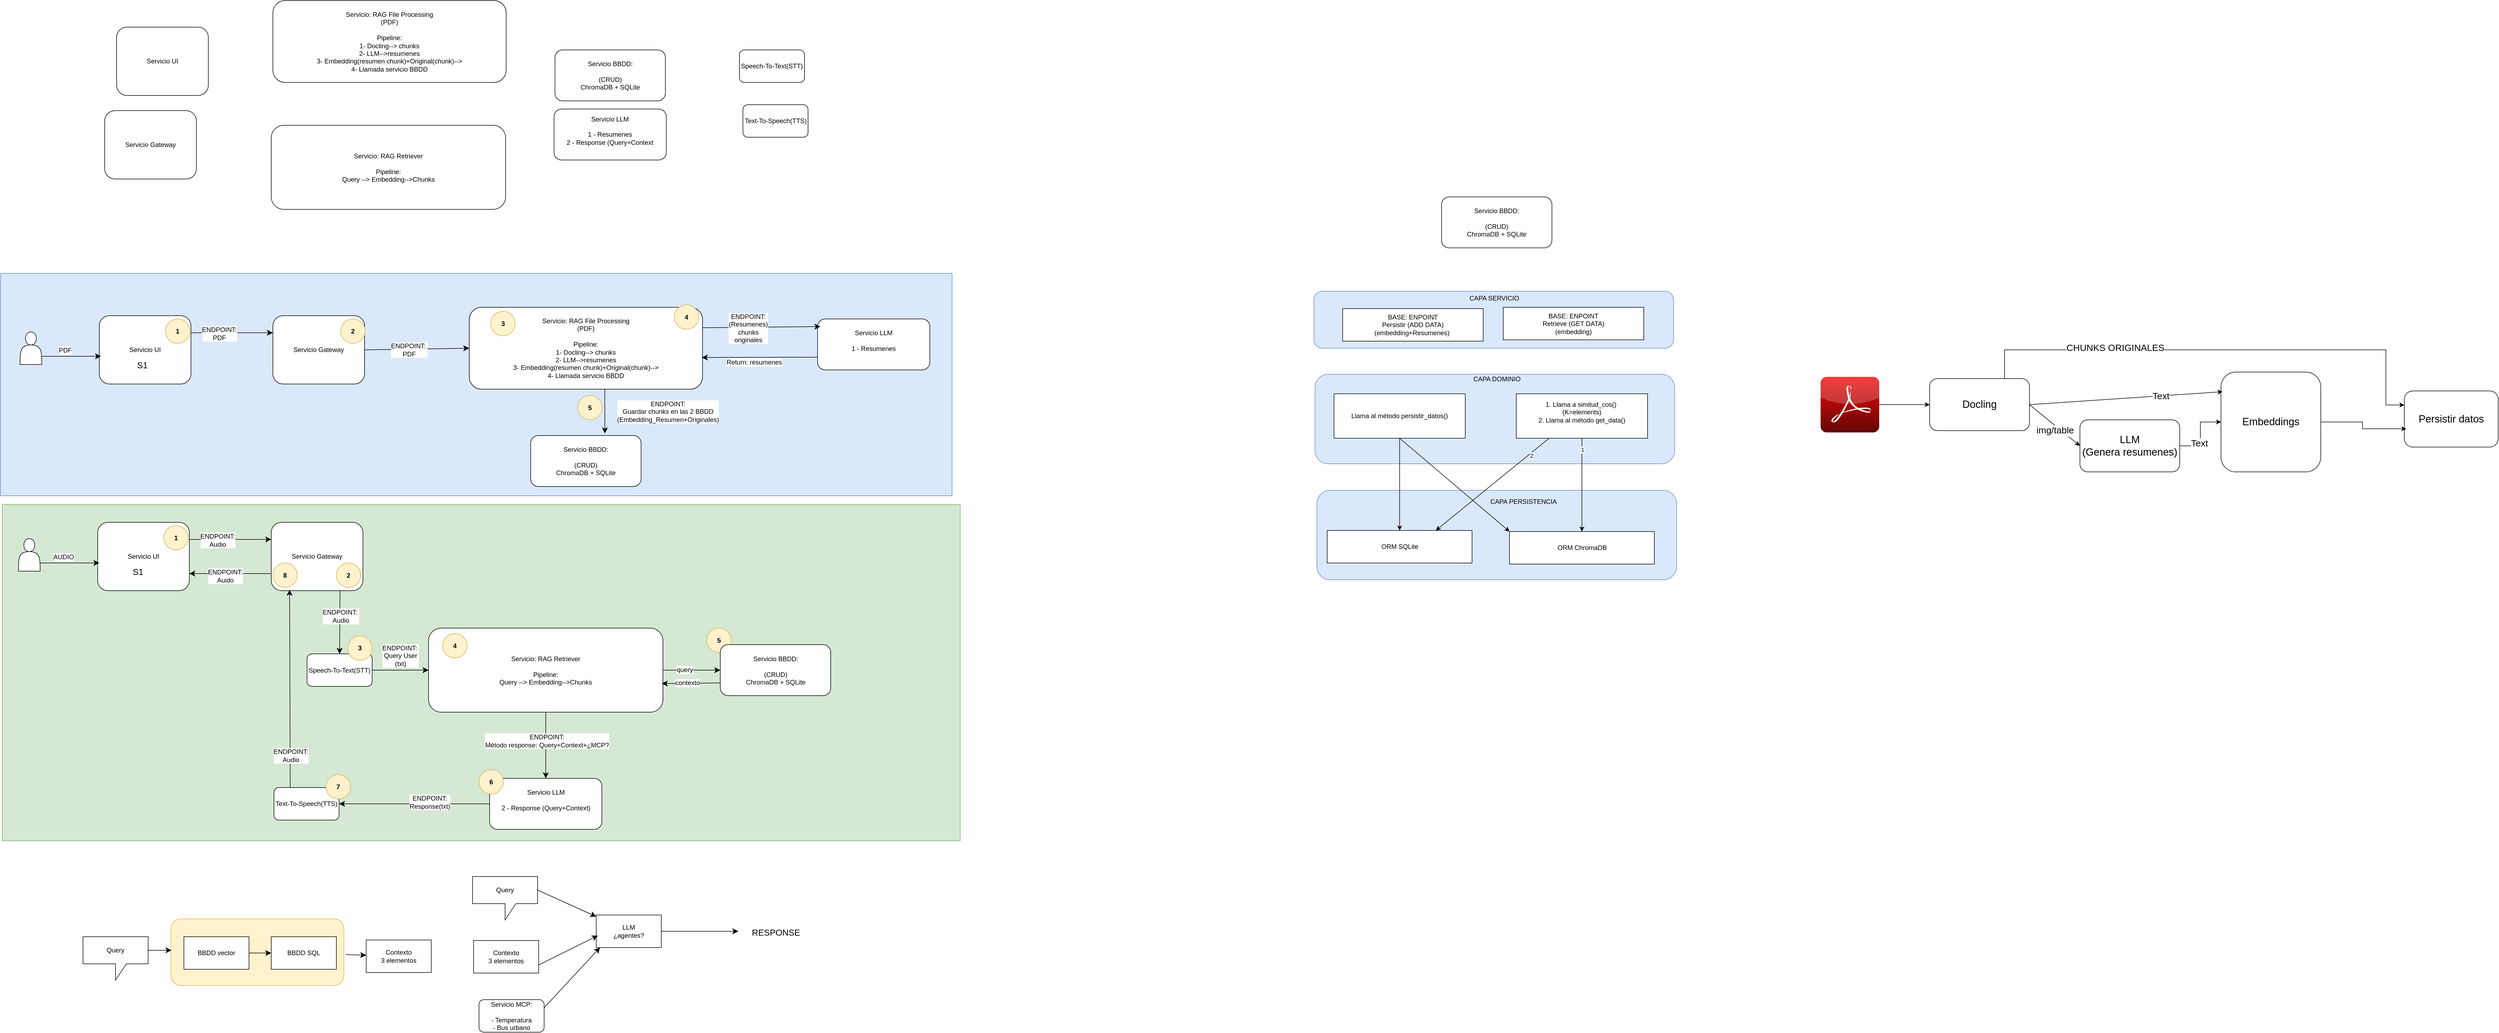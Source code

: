 <mxfile version="27.0.9">
  <diagram id="6TAiVtX3wmoiDkOb27XU" name="VOICE-RAG">
    <mxGraphModel dx="2478" dy="1811" grid="0" gridSize="10" guides="1" tooltips="1" connect="1" arrows="1" fold="1" page="0" pageScale="1" pageWidth="1169" pageHeight="827" math="0" shadow="0">
      <root>
        <mxCell id="0" />
        <mxCell id="1" parent="0" />
        <mxCell id="UU1U56LPJ-xcwm4XLIvG-14" value="" style="rounded=1;whiteSpace=wrap;html=1;fillColor=#dae8fc;strokeColor=#6c8ebf;" vertex="1" parent="1">
          <mxGeometry x="1941.5" y="119" width="663" height="165" as="geometry" />
        </mxCell>
        <mxCell id="UU1U56LPJ-xcwm4XLIvG-13" value="" style="rounded=1;whiteSpace=wrap;html=1;fillColor=#dae8fc;strokeColor=#6c8ebf;" vertex="1" parent="1">
          <mxGeometry x="1938" y="-95" width="663" height="165" as="geometry" />
        </mxCell>
        <mxCell id="UU1U56LPJ-xcwm4XLIvG-10" value="" style="rounded=1;whiteSpace=wrap;html=1;fillColor=#dae8fc;strokeColor=#6c8ebf;" vertex="1" parent="1">
          <mxGeometry x="1936" y="-248" width="663" height="105" as="geometry" />
        </mxCell>
        <mxCell id="UU1U56LPJ-xcwm4XLIvG-3" value="" style="rounded=0;whiteSpace=wrap;html=1;fillColor=#d5e8d4;strokeColor=#82b366;" vertex="1" parent="1">
          <mxGeometry x="-482" y="145" width="1766" height="620" as="geometry" />
        </mxCell>
        <mxCell id="UU1U56LPJ-xcwm4XLIvG-2" value="" style="rounded=0;whiteSpace=wrap;html=1;fillColor=#dae8fc;strokeColor=#6c8ebf;" vertex="1" parent="1">
          <mxGeometry x="-485" y="-281" width="1754" height="410" as="geometry" />
        </mxCell>
        <mxCell id="l8roIDjwj8IK9JrW9ge2-35" value="" style="rounded=1;whiteSpace=wrap;html=1;fillColor=#fff2cc;strokeColor=#d6b656;" parent="1" vertex="1">
          <mxGeometry x="-171" y="909" width="319" height="123" as="geometry" />
        </mxCell>
        <mxCell id="f8DOyf4mHyi-UcWIC6mE-85" style="edgeStyle=none;curved=1;rounded=0;orthogonalLoop=1;jettySize=auto;html=1;exitX=0.581;exitY=1.003;exitDx=0;exitDy=0;fontSize=12;startSize=8;endSize=8;exitPerimeter=0;" parent="1" source="l8roIDjwj8IK9JrW9ge2-1" edge="1">
          <mxGeometry relative="1" as="geometry">
            <mxPoint x="629" y="14" as="targetPoint" />
          </mxGeometry>
        </mxCell>
        <mxCell id="f8DOyf4mHyi-UcWIC6mE-86" value="ENDPOINT:&lt;br&gt;&lt;div&gt;Guardar chunks en las 2 BBDD&lt;/div&gt;&lt;div&gt;(Embedding_Resumen+Originales)&lt;/div&gt;" style="edgeLabel;html=1;align=center;verticalAlign=middle;resizable=0;points=[];fontSize=12;" parent="f8DOyf4mHyi-UcWIC6mE-85" vertex="1" connectable="0">
          <mxGeometry x="-0.276" y="2" relative="1" as="geometry">
            <mxPoint x="114" y="11" as="offset" />
          </mxGeometry>
        </mxCell>
        <mxCell id="l8roIDjwj8IK9JrW9ge2-1" value="Servicio: RAG File Processing&lt;br&gt;(PDF)&lt;br&gt;&lt;br&gt;Pipeline:&lt;br&gt;1- Docling--&amp;gt; chunks&lt;br&gt;2- LLM--&amp;gt;resumenes&lt;br&gt;3- Embedding(resumen chunk)+Original(chunk)--&amp;gt;&lt;br&gt;4- Llamada servicio BBDD" style="rounded=1;whiteSpace=wrap;html=1;" parent="1" vertex="1">
          <mxGeometry x="379" y="-218.5" width="430" height="151" as="geometry" />
        </mxCell>
        <mxCell id="f8DOyf4mHyi-UcWIC6mE-16" style="edgeStyle=none;curved=1;rounded=0;orthogonalLoop=1;jettySize=auto;html=1;exitX=1;exitY=0.5;exitDx=0;exitDy=0;entryX=0;entryY=0.5;entryDx=0;entryDy=0;fontSize=12;startSize=8;endSize=8;" parent="1" source="l8roIDjwj8IK9JrW9ge2-2" target="f8DOyf4mHyi-UcWIC6mE-47" edge="1">
          <mxGeometry relative="1" as="geometry" />
        </mxCell>
        <mxCell id="f8DOyf4mHyi-UcWIC6mE-52" value="query" style="edgeLabel;html=1;align=center;verticalAlign=middle;resizable=0;points=[];fontSize=12;" parent="f8DOyf4mHyi-UcWIC6mE-16" vertex="1" connectable="0">
          <mxGeometry x="-0.241" y="1" relative="1" as="geometry">
            <mxPoint as="offset" />
          </mxGeometry>
        </mxCell>
        <mxCell id="f8DOyf4mHyi-UcWIC6mE-27" style="edgeStyle=none;curved=1;rounded=0;orthogonalLoop=1;jettySize=auto;html=1;exitX=0.5;exitY=1;exitDx=0;exitDy=0;fontSize=12;startSize=8;endSize=8;" parent="1" source="l8roIDjwj8IK9JrW9ge2-2" target="f8DOyf4mHyi-UcWIC6mE-22" edge="1">
          <mxGeometry relative="1" as="geometry" />
        </mxCell>
        <mxCell id="f8DOyf4mHyi-UcWIC6mE-28" value="ENDPOINT:&lt;br&gt;Método response: Query+Context+¿MCP?" style="edgeLabel;html=1;align=center;verticalAlign=middle;resizable=0;points=[];fontSize=12;" parent="f8DOyf4mHyi-UcWIC6mE-27" vertex="1" connectable="0">
          <mxGeometry x="-0.414" y="2" relative="1" as="geometry">
            <mxPoint y="17" as="offset" />
          </mxGeometry>
        </mxCell>
        <mxCell id="l8roIDjwj8IK9JrW9ge2-2" value="Servicio: RAG Retriever&lt;br&gt;&lt;br&gt;Pipeline:&lt;br&gt;Query --&amp;gt; Embedding--&amp;gt;Chunks" style="rounded=1;whiteSpace=wrap;html=1;" parent="1" vertex="1">
          <mxGeometry x="304" y="373" width="432" height="155" as="geometry" />
        </mxCell>
        <mxCell id="l8roIDjwj8IK9JrW9ge2-9" value="Servicio BBDD:&lt;br&gt;&lt;br&gt;(CRUD)&lt;br&gt;ChromaDB + SQLite" style="rounded=1;whiteSpace=wrap;html=1;" parent="1" vertex="1">
          <mxGeometry x="492.25" y="18" width="203.5" height="94" as="geometry" />
        </mxCell>
        <mxCell id="l8roIDjwj8IK9JrW9ge2-26" style="edgeStyle=none;curved=1;rounded=0;orthogonalLoop=1;jettySize=auto;html=1;exitX=1;exitY=0.5;exitDx=0;exitDy=0;fontSize=12;startSize=8;endSize=8;" parent="1" source="l8roIDjwj8IK9JrW9ge2-19" edge="1">
          <mxGeometry relative="1" as="geometry">
            <mxPoint x="875" y="932" as="targetPoint" />
          </mxGeometry>
        </mxCell>
        <mxCell id="l8roIDjwj8IK9JrW9ge2-19" value="LLM&lt;br&gt;¿agentes?" style="rounded=0;whiteSpace=wrap;html=1;" parent="1" vertex="1">
          <mxGeometry x="613" y="902" width="120" height="60" as="geometry" />
        </mxCell>
        <mxCell id="l8roIDjwj8IK9JrW9ge2-22" style="edgeStyle=none;curved=1;rounded=0;orthogonalLoop=1;jettySize=auto;html=1;exitX=0;exitY=0;exitDx=120;exitDy=25;exitPerimeter=0;fontSize=12;startSize=8;endSize=8;" parent="1" source="l8roIDjwj8IK9JrW9ge2-20" target="l8roIDjwj8IK9JrW9ge2-19" edge="1">
          <mxGeometry relative="1" as="geometry" />
        </mxCell>
        <mxCell id="l8roIDjwj8IK9JrW9ge2-20" value="Query" style="shape=callout;whiteSpace=wrap;html=1;perimeter=calloutPerimeter;" parent="1" vertex="1">
          <mxGeometry x="385" y="831" width="120" height="80" as="geometry" />
        </mxCell>
        <mxCell id="l8roIDjwj8IK9JrW9ge2-21" value="Contexto&lt;br&gt;3 elementos" style="rounded=0;whiteSpace=wrap;html=1;" parent="1" vertex="1">
          <mxGeometry x="387" y="949" width="120" height="60" as="geometry" />
        </mxCell>
        <mxCell id="l8roIDjwj8IK9JrW9ge2-23" style="edgeStyle=none;curved=1;rounded=0;orthogonalLoop=1;jettySize=auto;html=1;exitX=1;exitY=0.75;exitDx=0;exitDy=0;entryX=0.025;entryY=0.633;entryDx=0;entryDy=0;entryPerimeter=0;fontSize=12;startSize=8;endSize=8;" parent="1" source="l8roIDjwj8IK9JrW9ge2-21" target="l8roIDjwj8IK9JrW9ge2-19" edge="1">
          <mxGeometry relative="1" as="geometry" />
        </mxCell>
        <mxCell id="l8roIDjwj8IK9JrW9ge2-24" value="&lt;div&gt;Servicio MCP:&lt;/div&gt;&lt;div&gt;&lt;br&gt;&lt;/div&gt;&lt;div&gt;- Temperatura&lt;/div&gt;&lt;div&gt;- Bus urbano&lt;/div&gt;" style="rounded=1;whiteSpace=wrap;html=1;" parent="1" vertex="1">
          <mxGeometry x="397" y="1058" width="120" height="60" as="geometry" />
        </mxCell>
        <mxCell id="l8roIDjwj8IK9JrW9ge2-25" style="edgeStyle=none;curved=1;rounded=0;orthogonalLoop=1;jettySize=auto;html=1;exitX=1;exitY=0.25;exitDx=0;exitDy=0;entryX=0.058;entryY=1;entryDx=0;entryDy=0;entryPerimeter=0;fontSize=12;startSize=8;endSize=8;" parent="1" source="l8roIDjwj8IK9JrW9ge2-24" target="l8roIDjwj8IK9JrW9ge2-19" edge="1">
          <mxGeometry relative="1" as="geometry" />
        </mxCell>
        <mxCell id="l8roIDjwj8IK9JrW9ge2-27" value="RESPONSE" style="text;html=1;align=center;verticalAlign=middle;resizable=0;points=[];autosize=1;strokeColor=none;fillColor=none;fontSize=16;" parent="1" vertex="1">
          <mxGeometry x="890" y="918" width="107" height="31" as="geometry" />
        </mxCell>
        <mxCell id="l8roIDjwj8IK9JrW9ge2-32" style="edgeStyle=none;curved=1;rounded=0;orthogonalLoop=1;jettySize=auto;html=1;exitX=0;exitY=0;exitDx=120;exitDy=25;exitPerimeter=0;fontSize=12;startSize=8;endSize=8;" parent="1" source="l8roIDjwj8IK9JrW9ge2-28" edge="1">
          <mxGeometry relative="1" as="geometry">
            <mxPoint x="-170" y="967" as="targetPoint" />
          </mxGeometry>
        </mxCell>
        <mxCell id="l8roIDjwj8IK9JrW9ge2-28" value="Query" style="shape=callout;whiteSpace=wrap;html=1;perimeter=calloutPerimeter;" parent="1" vertex="1">
          <mxGeometry x="-333" y="942" width="120" height="80" as="geometry" />
        </mxCell>
        <mxCell id="l8roIDjwj8IK9JrW9ge2-29" value="Contexto&lt;br&gt;3 elementos" style="rounded=0;whiteSpace=wrap;html=1;" parent="1" vertex="1">
          <mxGeometry x="189" y="948" width="120" height="60" as="geometry" />
        </mxCell>
        <mxCell id="l8roIDjwj8IK9JrW9ge2-33" style="edgeStyle=none;curved=1;rounded=0;orthogonalLoop=1;jettySize=auto;html=1;exitX=1;exitY=0.5;exitDx=0;exitDy=0;entryX=0;entryY=0.5;entryDx=0;entryDy=0;fontSize=12;startSize=8;endSize=8;" parent="1" source="l8roIDjwj8IK9JrW9ge2-30" target="l8roIDjwj8IK9JrW9ge2-31" edge="1">
          <mxGeometry relative="1" as="geometry" />
        </mxCell>
        <mxCell id="l8roIDjwj8IK9JrW9ge2-30" value="BBDD vector" style="rounded=0;whiteSpace=wrap;html=1;" parent="1" vertex="1">
          <mxGeometry x="-147" y="942" width="120" height="60" as="geometry" />
        </mxCell>
        <mxCell id="l8roIDjwj8IK9JrW9ge2-34" style="edgeStyle=none;curved=1;rounded=0;orthogonalLoop=1;jettySize=auto;html=1;fontSize=12;startSize=8;endSize=8;" parent="1" target="l8roIDjwj8IK9JrW9ge2-29" edge="1">
          <mxGeometry relative="1" as="geometry">
            <mxPoint x="151" y="975" as="sourcePoint" />
          </mxGeometry>
        </mxCell>
        <mxCell id="l8roIDjwj8IK9JrW9ge2-31" value="BBDD SQL" style="rounded=0;whiteSpace=wrap;html=1;" parent="1" vertex="1">
          <mxGeometry x="14" y="942" width="120" height="60" as="geometry" />
        </mxCell>
        <mxCell id="f8DOyf4mHyi-UcWIC6mE-11" style="edgeStyle=none;curved=1;rounded=0;orthogonalLoop=1;jettySize=auto;html=1;exitX=1;exitY=0.25;exitDx=0;exitDy=0;entryX=0;entryY=0.25;entryDx=0;entryDy=0;fontSize=12;startSize=8;endSize=8;" parent="1" source="f8DOyf4mHyi-UcWIC6mE-9" target="f8DOyf4mHyi-UcWIC6mE-10" edge="1">
          <mxGeometry relative="1" as="geometry" />
        </mxCell>
        <mxCell id="f8DOyf4mHyi-UcWIC6mE-40" value="ENDPOINT:&lt;br&gt;Audio" style="edgeLabel;html=1;align=center;verticalAlign=middle;resizable=0;points=[];fontSize=12;" parent="f8DOyf4mHyi-UcWIC6mE-11" vertex="1" connectable="0">
          <mxGeometry x="-0.312" y="-1" relative="1" as="geometry">
            <mxPoint as="offset" />
          </mxGeometry>
        </mxCell>
        <mxCell id="f8DOyf4mHyi-UcWIC6mE-9" value="Servicio UI" style="rounded=1;whiteSpace=wrap;html=1;" parent="1" vertex="1">
          <mxGeometry x="-306" y="178" width="169" height="126" as="geometry" />
        </mxCell>
        <mxCell id="f8DOyf4mHyi-UcWIC6mE-13" style="edgeStyle=none;curved=1;rounded=0;orthogonalLoop=1;jettySize=auto;html=1;exitX=1;exitY=0.5;exitDx=0;exitDy=0;fontSize=12;startSize=8;endSize=8;" parent="1" source="f8DOyf4mHyi-UcWIC6mE-21" target="l8roIDjwj8IK9JrW9ge2-2" edge="1">
          <mxGeometry relative="1" as="geometry" />
        </mxCell>
        <mxCell id="f8DOyf4mHyi-UcWIC6mE-19" value="&lt;div&gt;ENDPOINT:&amp;nbsp;&lt;/div&gt;&lt;div&gt;Query User&lt;br&gt;(txt)&lt;/div&gt;" style="edgeLabel;html=1;align=center;verticalAlign=middle;resizable=0;points=[];fontSize=12;" parent="f8DOyf4mHyi-UcWIC6mE-13" vertex="1" connectable="0">
          <mxGeometry x="-0.411" y="-2" relative="1" as="geometry">
            <mxPoint x="21" y="-29" as="offset" />
          </mxGeometry>
        </mxCell>
        <mxCell id="f8DOyf4mHyi-UcWIC6mE-25" style="edgeStyle=none;curved=1;rounded=0;orthogonalLoop=1;jettySize=auto;html=1;exitX=0.75;exitY=1;exitDx=0;exitDy=0;entryX=0.5;entryY=0;entryDx=0;entryDy=0;fontSize=12;startSize=8;endSize=8;" parent="1" source="f8DOyf4mHyi-UcWIC6mE-10" target="f8DOyf4mHyi-UcWIC6mE-21" edge="1">
          <mxGeometry relative="1" as="geometry" />
        </mxCell>
        <mxCell id="f8DOyf4mHyi-UcWIC6mE-26" value="&lt;div&gt;ENDPOINT:&amp;nbsp;&lt;/div&gt;&lt;div&gt;Audio&lt;/div&gt;" style="edgeLabel;html=1;align=center;verticalAlign=middle;resizable=0;points=[];fontSize=12;" parent="f8DOyf4mHyi-UcWIC6mE-25" vertex="1" connectable="0">
          <mxGeometry x="-0.431" y="1" relative="1" as="geometry">
            <mxPoint y="14" as="offset" />
          </mxGeometry>
        </mxCell>
        <mxCell id="f8DOyf4mHyi-UcWIC6mE-41" style="edgeStyle=none;curved=1;rounded=0;orthogonalLoop=1;jettySize=auto;html=1;exitX=0;exitY=0.75;exitDx=0;exitDy=0;entryX=1;entryY=0.75;entryDx=0;entryDy=0;fontSize=12;startSize=8;endSize=8;" parent="1" source="f8DOyf4mHyi-UcWIC6mE-10" target="f8DOyf4mHyi-UcWIC6mE-9" edge="1">
          <mxGeometry relative="1" as="geometry" />
        </mxCell>
        <mxCell id="f8DOyf4mHyi-UcWIC6mE-42" value="ENDPOINT:&lt;br&gt;Auido" style="edgeLabel;html=1;align=center;verticalAlign=middle;resizable=0;points=[];fontSize=12;" parent="f8DOyf4mHyi-UcWIC6mE-41" vertex="1" connectable="0">
          <mxGeometry x="0.125" y="4" relative="1" as="geometry">
            <mxPoint as="offset" />
          </mxGeometry>
        </mxCell>
        <mxCell id="f8DOyf4mHyi-UcWIC6mE-10" value="Servicio Gateway" style="rounded=1;whiteSpace=wrap;html=1;" parent="1" vertex="1">
          <mxGeometry x="14" y="178" width="169" height="126" as="geometry" />
        </mxCell>
        <mxCell id="f8DOyf4mHyi-UcWIC6mE-12" style="edgeStyle=none;curved=1;rounded=0;orthogonalLoop=1;jettySize=auto;html=1;exitX=1;exitY=0.5;exitDx=0;exitDy=0;entryX=0;entryY=0.5;entryDx=0;entryDy=0;fontSize=12;startSize=8;endSize=8;" parent="1" source="f8DOyf4mHyi-UcWIC6mE-61" target="l8roIDjwj8IK9JrW9ge2-1" edge="1">
          <mxGeometry relative="1" as="geometry" />
        </mxCell>
        <mxCell id="f8DOyf4mHyi-UcWIC6mE-18" value="&lt;div&gt;ENDPOINT:&amp;nbsp;&lt;/div&gt;&lt;div&gt;PDF&lt;/div&gt;" style="edgeLabel;html=1;align=center;verticalAlign=middle;resizable=0;points=[];fontSize=12;" parent="f8DOyf4mHyi-UcWIC6mE-12" vertex="1" connectable="0">
          <mxGeometry x="-0.15" y="-1" relative="1" as="geometry">
            <mxPoint as="offset" />
          </mxGeometry>
        </mxCell>
        <mxCell id="f8DOyf4mHyi-UcWIC6mE-20" value="Text-To-Speech(TTS)" style="rounded=1;whiteSpace=wrap;html=1;" parent="1" vertex="1">
          <mxGeometry x="19" y="667" width="120" height="60" as="geometry" />
        </mxCell>
        <mxCell id="f8DOyf4mHyi-UcWIC6mE-21" value="Speech-To-Text(STT)" style="rounded=1;whiteSpace=wrap;html=1;" parent="1" vertex="1">
          <mxGeometry x="80" y="420.5" width="120" height="60" as="geometry" />
        </mxCell>
        <mxCell id="f8DOyf4mHyi-UcWIC6mE-29" style="edgeStyle=none;curved=1;rounded=0;orthogonalLoop=1;jettySize=auto;html=1;exitX=0;exitY=0.5;exitDx=0;exitDy=0;entryX=1;entryY=0.5;entryDx=0;entryDy=0;fontSize=12;startSize=8;endSize=8;" parent="1" source="f8DOyf4mHyi-UcWIC6mE-22" target="f8DOyf4mHyi-UcWIC6mE-20" edge="1">
          <mxGeometry relative="1" as="geometry" />
        </mxCell>
        <mxCell id="f8DOyf4mHyi-UcWIC6mE-30" value="ENDPOINT:&lt;br&gt;Response(txt)" style="edgeLabel;html=1;align=center;verticalAlign=middle;resizable=0;points=[];fontSize=12;" parent="f8DOyf4mHyi-UcWIC6mE-29" vertex="1" connectable="0">
          <mxGeometry x="-0.201" y="-3" relative="1" as="geometry">
            <mxPoint as="offset" />
          </mxGeometry>
        </mxCell>
        <mxCell id="f8DOyf4mHyi-UcWIC6mE-22" value="Servicio LLM&lt;br&gt;&lt;br&gt;&lt;div&gt;2 - Response (Query+Context)&lt;/div&gt;&lt;div&gt;&lt;br&gt;&lt;/div&gt;" style="rounded=1;whiteSpace=wrap;html=1;" parent="1" vertex="1">
          <mxGeometry x="416.5" y="650" width="207" height="94" as="geometry" />
        </mxCell>
        <mxCell id="f8DOyf4mHyi-UcWIC6mE-31" style="edgeStyle=none;curved=1;rounded=0;orthogonalLoop=1;jettySize=auto;html=1;exitX=0.25;exitY=0;exitDx=0;exitDy=0;entryX=0.2;entryY=0.986;entryDx=0;entryDy=0;entryPerimeter=0;fontSize=12;startSize=8;endSize=8;" parent="1" source="f8DOyf4mHyi-UcWIC6mE-20" target="f8DOyf4mHyi-UcWIC6mE-10" edge="1">
          <mxGeometry relative="1" as="geometry" />
        </mxCell>
        <mxCell id="f8DOyf4mHyi-UcWIC6mE-32" value="ENDPOINT:&lt;br&gt;Audio" style="edgeLabel;html=1;align=center;verticalAlign=middle;resizable=0;points=[];fontSize=12;" parent="f8DOyf4mHyi-UcWIC6mE-31" vertex="1" connectable="0">
          <mxGeometry x="-0.677" y="-1" relative="1" as="geometry">
            <mxPoint as="offset" />
          </mxGeometry>
        </mxCell>
        <mxCell id="f8DOyf4mHyi-UcWIC6mE-33" value="1" style="ellipse;whiteSpace=wrap;html=1;aspect=fixed;fillColor=#fff2cc;strokeColor=#d6b656;fontStyle=1" parent="1" vertex="1">
          <mxGeometry x="-184" y="184" width="45" height="45" as="geometry" />
        </mxCell>
        <mxCell id="f8DOyf4mHyi-UcWIC6mE-34" value="2" style="ellipse;whiteSpace=wrap;html=1;aspect=fixed;fillColor=#fff2cc;strokeColor=#d6b656;fontStyle=1" parent="1" vertex="1">
          <mxGeometry x="134" y="253" width="45" height="45" as="geometry" />
        </mxCell>
        <mxCell id="f8DOyf4mHyi-UcWIC6mE-35" value="3" style="ellipse;whiteSpace=wrap;html=1;aspect=fixed;fillColor=#fff2cc;strokeColor=#d6b656;fontStyle=1" parent="1" vertex="1">
          <mxGeometry x="155" y="387.5" width="45" height="45" as="geometry" />
        </mxCell>
        <mxCell id="f8DOyf4mHyi-UcWIC6mE-36" value="4" style="ellipse;whiteSpace=wrap;html=1;aspect=fixed;fillColor=#fff2cc;strokeColor=#d6b656;fontStyle=1" parent="1" vertex="1">
          <mxGeometry x="330" y="383" width="45" height="45" as="geometry" />
        </mxCell>
        <mxCell id="f8DOyf4mHyi-UcWIC6mE-37" value="5" style="ellipse;whiteSpace=wrap;html=1;aspect=fixed;fillColor=#fff2cc;strokeColor=#d6b656;fontStyle=1" parent="1" vertex="1">
          <mxGeometry x="817" y="373" width="45" height="45" as="geometry" />
        </mxCell>
        <mxCell id="f8DOyf4mHyi-UcWIC6mE-38" value="6" style="ellipse;whiteSpace=wrap;html=1;aspect=fixed;fillColor=#fff2cc;strokeColor=#d6b656;fontStyle=1" parent="1" vertex="1">
          <mxGeometry x="397" y="634" width="45" height="45" as="geometry" />
        </mxCell>
        <mxCell id="f8DOyf4mHyi-UcWIC6mE-39" value="7" style="ellipse;whiteSpace=wrap;html=1;aspect=fixed;fillColor=#fff2cc;strokeColor=#d6b656;fontStyle=1" parent="1" vertex="1">
          <mxGeometry x="115" y="643" width="45" height="45" as="geometry" />
        </mxCell>
        <mxCell id="f8DOyf4mHyi-UcWIC6mE-43" value="" style="shape=actor;whiteSpace=wrap;html=1;" parent="1" vertex="1">
          <mxGeometry x="-452" y="208" width="40" height="60" as="geometry" />
        </mxCell>
        <mxCell id="f8DOyf4mHyi-UcWIC6mE-44" style="edgeStyle=none;curved=1;rounded=0;orthogonalLoop=1;jettySize=auto;html=1;exitX=1;exitY=0.75;exitDx=0;exitDy=0;entryX=0.019;entryY=0.594;entryDx=0;entryDy=0;entryPerimeter=0;fontSize=12;startSize=8;endSize=8;" parent="1" source="f8DOyf4mHyi-UcWIC6mE-43" target="f8DOyf4mHyi-UcWIC6mE-9" edge="1">
          <mxGeometry relative="1" as="geometry" />
        </mxCell>
        <mxCell id="f8DOyf4mHyi-UcWIC6mE-45" value="AUDIO" style="edgeLabel;html=1;align=center;verticalAlign=middle;resizable=0;points=[];fontSize=12;" parent="f8DOyf4mHyi-UcWIC6mE-44" vertex="1" connectable="0">
          <mxGeometry x="-0.484" y="-2" relative="1" as="geometry">
            <mxPoint x="15" y="-13" as="offset" />
          </mxGeometry>
        </mxCell>
        <mxCell id="f8DOyf4mHyi-UcWIC6mE-47" value="Servicio BBDD:&lt;br&gt;&lt;br&gt;(CRUD)&lt;br&gt;ChromaDB + SQLite" style="rounded=1;whiteSpace=wrap;html=1;" parent="1" vertex="1">
          <mxGeometry x="841.75" y="403.5" width="203.5" height="94" as="geometry" />
        </mxCell>
        <mxCell id="f8DOyf4mHyi-UcWIC6mE-48" value="8" style="ellipse;whiteSpace=wrap;html=1;aspect=fixed;fillColor=#fff2cc;strokeColor=#d6b656;fontStyle=1" parent="1" vertex="1">
          <mxGeometry x="17" y="253" width="45" height="45" as="geometry" />
        </mxCell>
        <mxCell id="f8DOyf4mHyi-UcWIC6mE-51" style="edgeStyle=none;curved=1;rounded=0;orthogonalLoop=1;jettySize=auto;html=1;exitX=0;exitY=0.75;exitDx=0;exitDy=0;entryX=0.995;entryY=0.66;entryDx=0;entryDy=0;entryPerimeter=0;fontSize=12;startSize=8;endSize=8;" parent="1" source="f8DOyf4mHyi-UcWIC6mE-47" target="l8roIDjwj8IK9JrW9ge2-2" edge="1">
          <mxGeometry relative="1" as="geometry" />
        </mxCell>
        <mxCell id="f8DOyf4mHyi-UcWIC6mE-53" value="contexto" style="edgeLabel;html=1;align=center;verticalAlign=middle;resizable=0;points=[];fontSize=12;" parent="f8DOyf4mHyi-UcWIC6mE-51" vertex="1" connectable="0">
          <mxGeometry x="0.129" y="-1" relative="1" as="geometry">
            <mxPoint as="offset" />
          </mxGeometry>
        </mxCell>
        <mxCell id="f8DOyf4mHyi-UcWIC6mE-56" style="edgeStyle=none;curved=1;rounded=0;orthogonalLoop=1;jettySize=auto;html=1;exitX=1;exitY=0.25;exitDx=0;exitDy=0;entryX=0;entryY=0.25;entryDx=0;entryDy=0;fontSize=12;startSize=8;endSize=8;" parent="1" source="f8DOyf4mHyi-UcWIC6mE-58" target="f8DOyf4mHyi-UcWIC6mE-61" edge="1">
          <mxGeometry relative="1" as="geometry" />
        </mxCell>
        <mxCell id="f8DOyf4mHyi-UcWIC6mE-57" value="ENDPOINT:&lt;br&gt;PDF" style="edgeLabel;html=1;align=center;verticalAlign=middle;resizable=0;points=[];fontSize=12;" parent="f8DOyf4mHyi-UcWIC6mE-56" vertex="1" connectable="0">
          <mxGeometry x="-0.312" y="-1" relative="1" as="geometry">
            <mxPoint as="offset" />
          </mxGeometry>
        </mxCell>
        <mxCell id="f8DOyf4mHyi-UcWIC6mE-58" value="Servicio UI" style="rounded=1;whiteSpace=wrap;html=1;" parent="1" vertex="1">
          <mxGeometry x="-303" y="-203" width="169" height="126" as="geometry" />
        </mxCell>
        <mxCell id="f8DOyf4mHyi-UcWIC6mE-61" value="Servicio Gateway" style="rounded=1;whiteSpace=wrap;html=1;" parent="1" vertex="1">
          <mxGeometry x="17" y="-203" width="169" height="126" as="geometry" />
        </mxCell>
        <mxCell id="f8DOyf4mHyi-UcWIC6mE-62" value="1" style="ellipse;whiteSpace=wrap;html=1;aspect=fixed;fillColor=#fff2cc;strokeColor=#d6b656;fontStyle=1" parent="1" vertex="1">
          <mxGeometry x="-181" y="-197" width="45" height="45" as="geometry" />
        </mxCell>
        <mxCell id="f8DOyf4mHyi-UcWIC6mE-63" value="2" style="ellipse;whiteSpace=wrap;html=1;aspect=fixed;fillColor=#fff2cc;strokeColor=#d6b656;fontStyle=1" parent="1" vertex="1">
          <mxGeometry x="142" y="-197" width="45" height="45" as="geometry" />
        </mxCell>
        <mxCell id="f8DOyf4mHyi-UcWIC6mE-64" value="" style="shape=actor;whiteSpace=wrap;html=1;" parent="1" vertex="1">
          <mxGeometry x="-449" y="-173" width="40" height="60" as="geometry" />
        </mxCell>
        <mxCell id="f8DOyf4mHyi-UcWIC6mE-65" style="edgeStyle=none;curved=1;rounded=0;orthogonalLoop=1;jettySize=auto;html=1;exitX=1;exitY=0.75;exitDx=0;exitDy=0;entryX=0.019;entryY=0.594;entryDx=0;entryDy=0;entryPerimeter=0;fontSize=12;startSize=8;endSize=8;" parent="1" source="f8DOyf4mHyi-UcWIC6mE-64" target="f8DOyf4mHyi-UcWIC6mE-58" edge="1">
          <mxGeometry relative="1" as="geometry" />
        </mxCell>
        <mxCell id="f8DOyf4mHyi-UcWIC6mE-66" value="PDF" style="edgeLabel;html=1;align=center;verticalAlign=middle;resizable=0;points=[];fontSize=12;" parent="f8DOyf4mHyi-UcWIC6mE-65" vertex="1" connectable="0">
          <mxGeometry x="-0.484" y="-2" relative="1" as="geometry">
            <mxPoint x="15" y="-13" as="offset" />
          </mxGeometry>
        </mxCell>
        <mxCell id="f8DOyf4mHyi-UcWIC6mE-68" value="Servicio LLM&lt;br&gt;&lt;br&gt;1 - Resumenes&lt;div&gt;&lt;br&gt;&lt;/div&gt;" style="rounded=1;whiteSpace=wrap;html=1;" parent="1" vertex="1">
          <mxGeometry x="1021" y="-197" width="207" height="94" as="geometry" />
        </mxCell>
        <mxCell id="f8DOyf4mHyi-UcWIC6mE-69" value="3" style="ellipse;whiteSpace=wrap;html=1;aspect=fixed;fillColor=#fff2cc;strokeColor=#d6b656;fontStyle=1" parent="1" vertex="1">
          <mxGeometry x="418.5" y="-211" width="45" height="45" as="geometry" />
        </mxCell>
        <mxCell id="f8DOyf4mHyi-UcWIC6mE-70" style="edgeStyle=none;curved=1;rounded=0;orthogonalLoop=1;jettySize=auto;html=1;exitX=1;exitY=0.25;exitDx=0;exitDy=0;entryX=0.026;entryY=0.15;entryDx=0;entryDy=0;entryPerimeter=0;fontSize=12;startSize=8;endSize=8;" parent="1" source="l8roIDjwj8IK9JrW9ge2-1" target="f8DOyf4mHyi-UcWIC6mE-68" edge="1">
          <mxGeometry relative="1" as="geometry" />
        </mxCell>
        <mxCell id="f8DOyf4mHyi-UcWIC6mE-71" value="&lt;div&gt;ENDPOINT:&lt;br&gt;(Resumenes)&lt;/div&gt;&lt;div&gt;chunks&lt;/div&gt;&lt;div&gt;originales&lt;/div&gt;" style="edgeLabel;html=1;align=center;verticalAlign=middle;resizable=0;points=[];fontSize=12;" parent="f8DOyf4mHyi-UcWIC6mE-70" vertex="1" connectable="0">
          <mxGeometry x="-0.334" y="-1" relative="1" as="geometry">
            <mxPoint x="11" as="offset" />
          </mxGeometry>
        </mxCell>
        <mxCell id="f8DOyf4mHyi-UcWIC6mE-72" style="edgeStyle=none;curved=1;rounded=0;orthogonalLoop=1;jettySize=auto;html=1;exitX=0;exitY=0.75;exitDx=0;exitDy=0;entryX=0.997;entryY=0.613;entryDx=0;entryDy=0;entryPerimeter=0;fontSize=12;startSize=8;endSize=8;" parent="1" source="f8DOyf4mHyi-UcWIC6mE-68" target="l8roIDjwj8IK9JrW9ge2-1" edge="1">
          <mxGeometry relative="1" as="geometry" />
        </mxCell>
        <mxCell id="f8DOyf4mHyi-UcWIC6mE-73" value="Return: resumenes" style="edgeLabel;html=1;align=center;verticalAlign=middle;resizable=0;points=[];fontSize=12;" parent="f8DOyf4mHyi-UcWIC6mE-72" vertex="1" connectable="0">
          <mxGeometry x="0.323" y="1" relative="1" as="geometry">
            <mxPoint x="24" y="8" as="offset" />
          </mxGeometry>
        </mxCell>
        <mxCell id="f8DOyf4mHyi-UcWIC6mE-74" value="4" style="ellipse;whiteSpace=wrap;html=1;aspect=fixed;fillColor=#fff2cc;strokeColor=#d6b656;fontStyle=1" parent="1" vertex="1">
          <mxGeometry x="757" y="-223" width="45" height="45" as="geometry" />
        </mxCell>
        <mxCell id="f8DOyf4mHyi-UcWIC6mE-75" value="Servicio LLM&lt;br&gt;&lt;br&gt;&lt;div&gt;1 - Resumenes&lt;/div&gt;&lt;div&gt;2 - Response (Query+Context&lt;/div&gt;&lt;div&gt;&lt;br&gt;&lt;/div&gt;" style="rounded=1;whiteSpace=wrap;html=1;" parent="1" vertex="1">
          <mxGeometry x="535.25" y="-584" width="207" height="94" as="geometry" />
        </mxCell>
        <mxCell id="f8DOyf4mHyi-UcWIC6mE-76" value="S1" style="text;html=1;align=center;verticalAlign=middle;resizable=0;points=[];autosize=1;strokeColor=none;fillColor=none;fontSize=16;" parent="1" vertex="1">
          <mxGeometry x="-243" y="-128" width="38" height="31" as="geometry" />
        </mxCell>
        <mxCell id="f8DOyf4mHyi-UcWIC6mE-77" value="S1" style="text;html=1;align=center;verticalAlign=middle;resizable=0;points=[];autosize=1;strokeColor=none;fillColor=none;fontSize=16;" parent="1" vertex="1">
          <mxGeometry x="-251" y="253" width="38" height="31" as="geometry" />
        </mxCell>
        <mxCell id="f8DOyf4mHyi-UcWIC6mE-78" value="Servicio UI" style="rounded=1;whiteSpace=wrap;html=1;" parent="1" vertex="1">
          <mxGeometry x="-271" y="-735" width="169" height="126" as="geometry" />
        </mxCell>
        <mxCell id="f8DOyf4mHyi-UcWIC6mE-79" value="Servicio Gateway" style="rounded=1;whiteSpace=wrap;html=1;" parent="1" vertex="1">
          <mxGeometry x="-293" y="-581" width="169" height="126" as="geometry" />
        </mxCell>
        <mxCell id="f8DOyf4mHyi-UcWIC6mE-80" value="Servicio: RAG File Processing&lt;br&gt;(PDF)&lt;br&gt;&lt;br&gt;Pipeline:&lt;br&gt;1- Docling--&amp;gt; chunks&lt;br&gt;2- LLM--&amp;gt;resumenes&lt;br&gt;3- Embedding(resumen chunk)+Original(chunk)--&amp;gt;&lt;br&gt;4- Llamada servicio BBDD" style="rounded=1;whiteSpace=wrap;html=1;" parent="1" vertex="1">
          <mxGeometry x="17" y="-784" width="430" height="151" as="geometry" />
        </mxCell>
        <mxCell id="f8DOyf4mHyi-UcWIC6mE-81" value="Servicio BBDD:&lt;br&gt;&lt;br&gt;(CRUD)&lt;br&gt;ChromaDB + SQLite" style="rounded=1;whiteSpace=wrap;html=1;" parent="1" vertex="1">
          <mxGeometry x="537" y="-693" width="203.5" height="94" as="geometry" />
        </mxCell>
        <mxCell id="f8DOyf4mHyi-UcWIC6mE-82" value="Speech-To-Text(STT)" style="rounded=1;whiteSpace=wrap;html=1;" parent="1" vertex="1">
          <mxGeometry x="877" y="-693" width="120" height="60" as="geometry" />
        </mxCell>
        <mxCell id="f8DOyf4mHyi-UcWIC6mE-83" value="Text-To-Speech(TTS)" style="rounded=1;whiteSpace=wrap;html=1;" parent="1" vertex="1">
          <mxGeometry x="883.5" y="-592" width="120" height="60" as="geometry" />
        </mxCell>
        <mxCell id="f8DOyf4mHyi-UcWIC6mE-88" value="5" style="ellipse;whiteSpace=wrap;html=1;aspect=fixed;fillColor=#fff2cc;strokeColor=#d6b656;fontStyle=1" parent="1" vertex="1">
          <mxGeometry x="579" y="-56" width="45" height="45" as="geometry" />
        </mxCell>
        <mxCell id="f8DOyf4mHyi-UcWIC6mE-89" value="Servicio: RAG Retriever&lt;br&gt;&lt;br&gt;Pipeline:&lt;br&gt;Query --&amp;gt; Embedding--&amp;gt;Chunks" style="rounded=1;whiteSpace=wrap;html=1;" parent="1" vertex="1">
          <mxGeometry x="14" y="-554" width="432" height="155" as="geometry" />
        </mxCell>
        <mxCell id="UU1U56LPJ-xcwm4XLIvG-4" value="Servicio BBDD:&lt;br&gt;&lt;br&gt;(CRUD)&lt;br&gt;ChromaDB + SQLite" style="rounded=1;whiteSpace=wrap;html=1;" vertex="1" parent="1">
          <mxGeometry x="2171.25" y="-422" width="203.5" height="94" as="geometry" />
        </mxCell>
        <mxCell id="UU1U56LPJ-xcwm4XLIvG-5" value="ORM SQLite" style="rounded=0;whiteSpace=wrap;html=1;" vertex="1" parent="1">
          <mxGeometry x="1960.5" y="193" width="267" height="60" as="geometry" />
        </mxCell>
        <mxCell id="UU1U56LPJ-xcwm4XLIvG-17" style="edgeStyle=orthogonalEdgeStyle;rounded=0;orthogonalLoop=1;jettySize=auto;html=1;exitX=0.5;exitY=1;exitDx=0;exitDy=0;" edge="1" parent="1" source="UU1U56LPJ-xcwm4XLIvG-6" target="UU1U56LPJ-xcwm4XLIvG-5">
          <mxGeometry relative="1" as="geometry" />
        </mxCell>
        <mxCell id="UU1U56LPJ-xcwm4XLIvG-6" value="Llama al método persistir_datos()" style="rounded=0;whiteSpace=wrap;html=1;" vertex="1" parent="1">
          <mxGeometry x="1973" y="-59" width="242" height="82" as="geometry" />
        </mxCell>
        <mxCell id="UU1U56LPJ-xcwm4XLIvG-7" value="BASE: ENPOINT&lt;br&gt;Persistir (ADD DATA)&lt;br&gt;(embedding+Resumenes)&amp;nbsp;" style="rounded=0;whiteSpace=wrap;html=1;" vertex="1" parent="1">
          <mxGeometry x="1989" y="-216" width="259" height="60" as="geometry" />
        </mxCell>
        <mxCell id="UU1U56LPJ-xcwm4XLIvG-8" value="BASE: ENPOINT&lt;br&gt;Retrieve (GET DATA)&lt;div&gt;(embedding)&lt;/div&gt;" style="rounded=0;whiteSpace=wrap;html=1;" vertex="1" parent="1">
          <mxGeometry x="2285" y="-218.5" width="259" height="60" as="geometry" />
        </mxCell>
        <mxCell id="UU1U56LPJ-xcwm4XLIvG-11" value="CAPA SERVICIO" style="text;html=1;align=center;verticalAlign=middle;resizable=0;points=[];autosize=1;strokeColor=none;fillColor=none;" vertex="1" parent="1">
          <mxGeometry x="2212.5" y="-248" width="110" height="26" as="geometry" />
        </mxCell>
        <mxCell id="UU1U56LPJ-xcwm4XLIvG-12" value="CAPA DOMINIO" style="text;html=1;align=center;verticalAlign=middle;resizable=0;points=[];autosize=1;strokeColor=none;fillColor=none;" vertex="1" parent="1">
          <mxGeometry x="2220.5" y="-99" width="105" height="26" as="geometry" />
        </mxCell>
        <mxCell id="UU1U56LPJ-xcwm4XLIvG-15" value="CAPA PERSISTENCIA" style="text;html=1;align=center;verticalAlign=middle;resizable=0;points=[];autosize=1;strokeColor=none;fillColor=none;" vertex="1" parent="1">
          <mxGeometry x="2252" y="127" width="140" height="26" as="geometry" />
        </mxCell>
        <mxCell id="UU1U56LPJ-xcwm4XLIvG-16" value="ORM ChromaDB" style="rounded=0;whiteSpace=wrap;html=1;" vertex="1" parent="1">
          <mxGeometry x="2296.5" y="195" width="267" height="60" as="geometry" />
        </mxCell>
        <mxCell id="UU1U56LPJ-xcwm4XLIvG-19" style="edgeStyle=orthogonalEdgeStyle;rounded=0;orthogonalLoop=1;jettySize=auto;html=1;exitX=0.5;exitY=1;exitDx=0;exitDy=0;" edge="1" parent="1" source="UU1U56LPJ-xcwm4XLIvG-18" target="UU1U56LPJ-xcwm4XLIvG-16">
          <mxGeometry relative="1" as="geometry" />
        </mxCell>
        <mxCell id="UU1U56LPJ-xcwm4XLIvG-22" value="1" style="edgeLabel;html=1;align=center;verticalAlign=middle;resizable=0;points=[];" vertex="1" connectable="0" parent="UU1U56LPJ-xcwm4XLIvG-19">
          <mxGeometry x="-0.756" y="1" relative="1" as="geometry">
            <mxPoint as="offset" />
          </mxGeometry>
        </mxCell>
        <mxCell id="UU1U56LPJ-xcwm4XLIvG-18" value="&lt;div&gt;1. Llama a simitud_cos()&amp;nbsp;&lt;/div&gt;&lt;div&gt;(K=elements)&lt;/div&gt;2. Llama al método get_data()&lt;div&gt;&lt;div&gt;&lt;br&gt;&lt;/div&gt;&lt;/div&gt;" style="rounded=0;whiteSpace=wrap;html=1;" vertex="1" parent="1">
          <mxGeometry x="2309" y="-59" width="242" height="82" as="geometry" />
        </mxCell>
        <mxCell id="UU1U56LPJ-xcwm4XLIvG-20" value="" style="endArrow=classic;html=1;rounded=0;exitX=0.5;exitY=1;exitDx=0;exitDy=0;entryX=0;entryY=0;entryDx=0;entryDy=0;" edge="1" parent="1" source="UU1U56LPJ-xcwm4XLIvG-6" target="UU1U56LPJ-xcwm4XLIvG-16">
          <mxGeometry width="50" height="50" relative="1" as="geometry">
            <mxPoint x="2147" y="-29" as="sourcePoint" />
            <mxPoint x="2197" y="-79" as="targetPoint" />
          </mxGeometry>
        </mxCell>
        <mxCell id="UU1U56LPJ-xcwm4XLIvG-21" value="" style="endArrow=classic;html=1;rounded=0;exitX=0.25;exitY=1;exitDx=0;exitDy=0;entryX=0.75;entryY=0;entryDx=0;entryDy=0;" edge="1" parent="1" source="UU1U56LPJ-xcwm4XLIvG-18" target="UU1U56LPJ-xcwm4XLIvG-5">
          <mxGeometry width="50" height="50" relative="1" as="geometry">
            <mxPoint x="2147" y="-29" as="sourcePoint" />
            <mxPoint x="2197" y="-79" as="targetPoint" />
          </mxGeometry>
        </mxCell>
        <mxCell id="UU1U56LPJ-xcwm4XLIvG-23" value="2" style="edgeLabel;html=1;align=center;verticalAlign=middle;resizable=0;points=[];" vertex="1" connectable="0" parent="UU1U56LPJ-xcwm4XLIvG-21">
          <mxGeometry x="-0.654" y="3" relative="1" as="geometry">
            <mxPoint x="1" as="offset" />
          </mxGeometry>
        </mxCell>
        <mxCell id="UU1U56LPJ-xcwm4XLIvG-28" value="" style="dashed=0;outlineConnect=0;html=1;align=center;labelPosition=center;verticalLabelPosition=bottom;verticalAlign=top;shape=mxgraph.webicons.adobe_pdf;fillColor=#F40C0C;gradientColor=#610603" vertex="1" parent="1">
          <mxGeometry x="2870" y="-90.2" width="108" height="102.4" as="geometry" />
        </mxCell>
        <mxCell id="UU1U56LPJ-xcwm4XLIvG-46" style="edgeStyle=orthogonalEdgeStyle;rounded=0;orthogonalLoop=1;jettySize=auto;html=1;exitX=0.75;exitY=0;exitDx=0;exitDy=0;entryX=0;entryY=0.25;entryDx=0;entryDy=0;" edge="1" parent="1" source="UU1U56LPJ-xcwm4XLIvG-29" target="UU1U56LPJ-xcwm4XLIvG-39">
          <mxGeometry relative="1" as="geometry">
            <Array as="points">
              <mxPoint x="3209" y="-140" />
              <mxPoint x="3912" y="-140" />
              <mxPoint x="3912" y="-38" />
            </Array>
          </mxGeometry>
        </mxCell>
        <mxCell id="UU1U56LPJ-xcwm4XLIvG-47" value="CHUNKS ORIGINALES" style="edgeLabel;html=1;align=center;verticalAlign=middle;resizable=0;points=[];fontSize=17;" vertex="1" connectable="0" parent="UU1U56LPJ-xcwm4XLIvG-46">
          <mxGeometry x="-0.421" y="3" relative="1" as="geometry">
            <mxPoint x="-1" as="offset" />
          </mxGeometry>
        </mxCell>
        <mxCell id="UU1U56LPJ-xcwm4XLIvG-29" value="Docling" style="rounded=1;whiteSpace=wrap;html=1;fontSize=19;" vertex="1" parent="1">
          <mxGeometry x="3071" y="-87" width="184" height="96" as="geometry" />
        </mxCell>
        <mxCell id="UU1U56LPJ-xcwm4XLIvG-37" style="edgeStyle=orthogonalEdgeStyle;rounded=0;orthogonalLoop=1;jettySize=auto;html=1;exitX=1;exitY=0.5;exitDx=0;exitDy=0;entryX=0;entryY=0.5;entryDx=0;entryDy=0;" edge="1" parent="1" source="UU1U56LPJ-xcwm4XLIvG-30" target="UU1U56LPJ-xcwm4XLIvG-31">
          <mxGeometry relative="1" as="geometry" />
        </mxCell>
        <mxCell id="UU1U56LPJ-xcwm4XLIvG-38" value="Text" style="edgeLabel;html=1;align=center;verticalAlign=middle;resizable=0;points=[];fontSize=17;" vertex="1" connectable="0" parent="UU1U56LPJ-xcwm4XLIvG-37">
          <mxGeometry x="-0.288" y="2" relative="1" as="geometry">
            <mxPoint as="offset" />
          </mxGeometry>
        </mxCell>
        <mxCell id="UU1U56LPJ-xcwm4XLIvG-30" value="LLM&lt;div&gt;(Genera resumenes)&lt;/div&gt;" style="rounded=1;whiteSpace=wrap;html=1;fontSize=19;" vertex="1" parent="1">
          <mxGeometry x="3348" y="-11" width="184" height="96" as="geometry" />
        </mxCell>
        <mxCell id="UU1U56LPJ-xcwm4XLIvG-31" value="Embeddings" style="rounded=1;whiteSpace=wrap;html=1;fontSize=19;" vertex="1" parent="1">
          <mxGeometry x="3608" y="-99" width="184" height="184" as="geometry" />
        </mxCell>
        <mxCell id="UU1U56LPJ-xcwm4XLIvG-33" value="" style="endArrow=classic;html=1;rounded=0;exitX=1;exitY=0.5;exitDx=0;exitDy=0;entryX=0.015;entryY=0.197;entryDx=0;entryDy=0;entryPerimeter=0;" edge="1" parent="1" source="UU1U56LPJ-xcwm4XLIvG-29" target="UU1U56LPJ-xcwm4XLIvG-31">
          <mxGeometry width="50" height="50" relative="1" as="geometry">
            <mxPoint x="3441" y="35" as="sourcePoint" />
            <mxPoint x="3608.0" y="-80" as="targetPoint" />
          </mxGeometry>
        </mxCell>
        <mxCell id="UU1U56LPJ-xcwm4XLIvG-34" value="Text" style="edgeLabel;html=1;align=center;verticalAlign=middle;resizable=0;points=[];fontSize=17;" vertex="1" connectable="0" parent="UU1U56LPJ-xcwm4XLIvG-33">
          <mxGeometry x="0.363" y="-1" relative="1" as="geometry">
            <mxPoint x="-1" as="offset" />
          </mxGeometry>
        </mxCell>
        <mxCell id="UU1U56LPJ-xcwm4XLIvG-35" value="" style="endArrow=classic;html=1;rounded=0;exitX=1;exitY=0.5;exitDx=0;exitDy=0;entryX=0;entryY=0.5;entryDx=0;entryDy=0;" edge="1" parent="1" source="UU1U56LPJ-xcwm4XLIvG-29" target="UU1U56LPJ-xcwm4XLIvG-30">
          <mxGeometry width="50" height="50" relative="1" as="geometry">
            <mxPoint x="3441" y="35" as="sourcePoint" />
            <mxPoint x="3491" y="-15" as="targetPoint" />
          </mxGeometry>
        </mxCell>
        <mxCell id="UU1U56LPJ-xcwm4XLIvG-36" value="img/table" style="edgeLabel;html=1;align=center;verticalAlign=middle;resizable=0;points=[];fontSize=17;" vertex="1" connectable="0" parent="UU1U56LPJ-xcwm4XLIvG-35">
          <mxGeometry x="-0.276" y="-2" relative="1" as="geometry">
            <mxPoint x="14" y="19" as="offset" />
          </mxGeometry>
        </mxCell>
        <mxCell id="UU1U56LPJ-xcwm4XLIvG-39" value="Persistir datos" style="rounded=1;whiteSpace=wrap;html=1;fontSize=19;" vertex="1" parent="1">
          <mxGeometry x="3946" y="-64.25" width="173" height="103.5" as="geometry" />
        </mxCell>
        <mxCell id="UU1U56LPJ-xcwm4XLIvG-44" style="edgeStyle=orthogonalEdgeStyle;rounded=0;orthogonalLoop=1;jettySize=auto;html=1;exitX=1;exitY=0.5;exitDx=0;exitDy=0;entryX=0.021;entryY=0.674;entryDx=0;entryDy=0;entryPerimeter=0;" edge="1" parent="1" source="UU1U56LPJ-xcwm4XLIvG-31" target="UU1U56LPJ-xcwm4XLIvG-39">
          <mxGeometry relative="1" as="geometry" />
        </mxCell>
        <mxCell id="UU1U56LPJ-xcwm4XLIvG-48" value="" style="endArrow=classic;html=1;rounded=0;entryX=0;entryY=0.5;entryDx=0;entryDy=0;" edge="1" parent="1" source="UU1U56LPJ-xcwm4XLIvG-28" target="UU1U56LPJ-xcwm4XLIvG-29">
          <mxGeometry width="50" height="50" relative="1" as="geometry">
            <mxPoint x="2987" y="-43" as="sourcePoint" />
            <mxPoint x="3046" y="-140" as="targetPoint" />
          </mxGeometry>
        </mxCell>
      </root>
    </mxGraphModel>
  </diagram>
</mxfile>
